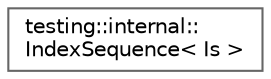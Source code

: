 digraph "Graphical Class Hierarchy"
{
 // LATEX_PDF_SIZE
  bgcolor="transparent";
  edge [fontname=Helvetica,fontsize=10,labelfontname=Helvetica,labelfontsize=10];
  node [fontname=Helvetica,fontsize=10,shape=box,height=0.2,width=0.4];
  rankdir="LR";
  Node0 [id="Node000000",label="testing::internal::\lIndexSequence\< Is \>",height=0.2,width=0.4,color="grey40", fillcolor="white", style="filled",URL="$structtesting_1_1internal_1_1_index_sequence.html",tooltip=" "];
}
